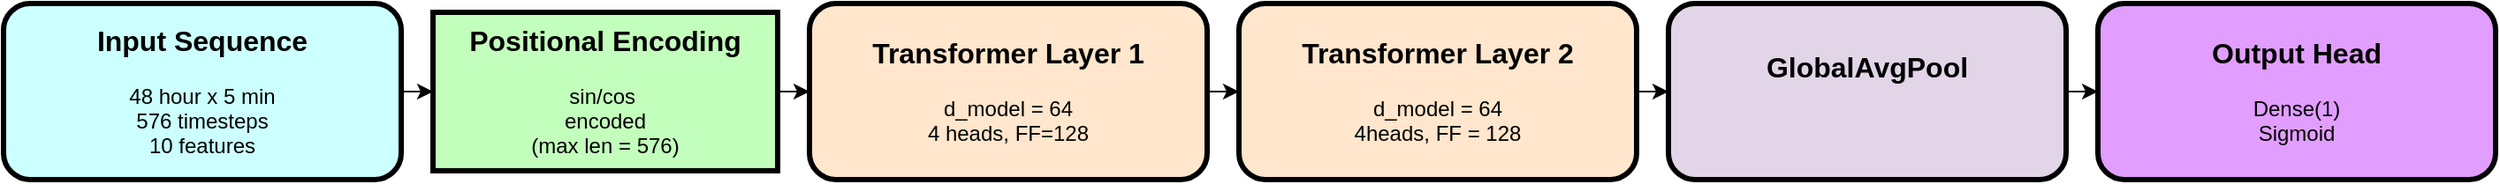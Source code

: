 <mxfile version="26.2.13">
  <diagram name="Page-1" id="ONSd2Q0hLFp4QAGwfnYK">
    <mxGraphModel dx="1467" dy="827" grid="1" gridSize="10" guides="1" tooltips="1" connect="1" arrows="1" fold="1" page="1" pageScale="1" pageWidth="1700" pageHeight="1100" math="0" shadow="0">
      <root>
        <mxCell id="0" />
        <mxCell id="1" parent="0" />
        <mxCell id="FIn_P8WRQHuXzULmEyFK-1" value="" style="edgeStyle=orthogonalEdgeStyle;rounded=0;orthogonalLoop=1;jettySize=auto;html=1;" edge="1" parent="1" source="FIn_P8WRQHuXzULmEyFK-2" target="FIn_P8WRQHuXzULmEyFK-4">
          <mxGeometry relative="1" as="geometry" />
        </mxCell>
        <mxCell id="FIn_P8WRQHuXzULmEyFK-2" value="&lt;b&gt;&lt;font style=&quot;font-size: 16px;&quot;&gt;Input Sequence&lt;/font&gt;&lt;/b&gt;&lt;div&gt;&lt;b&gt;&lt;br&gt;&lt;/b&gt;48 hour x 5 min&lt;div&gt;576 timesteps&lt;/div&gt;&lt;div&gt;10 features&lt;/div&gt;&lt;/div&gt;" style="rounded=1;whiteSpace=wrap;html=1;fillColor=#CCFFFF;strokeColor=default;strokeWidth=3;" vertex="1" parent="1">
          <mxGeometry x="20" y="352" width="225" height="100" as="geometry" />
        </mxCell>
        <mxCell id="FIn_P8WRQHuXzULmEyFK-3" value="" style="edgeStyle=orthogonalEdgeStyle;rounded=0;orthogonalLoop=1;jettySize=auto;html=1;" edge="1" parent="1" source="FIn_P8WRQHuXzULmEyFK-4" target="FIn_P8WRQHuXzULmEyFK-6">
          <mxGeometry relative="1" as="geometry" />
        </mxCell>
        <mxCell id="FIn_P8WRQHuXzULmEyFK-4" value="&lt;b&gt;&lt;font style=&quot;font-size: 16px;&quot;&gt;Positional Encoding&lt;br&gt;&lt;/font&gt;&lt;/b&gt;&lt;br&gt;sin/cos&amp;nbsp;&lt;div&gt;encoded&lt;br&gt;&lt;div&gt;(max len = 576)&lt;/div&gt;&lt;/div&gt;" style="rounded=0;whiteSpace=wrap;html=1;fillColor=#C3FFBC;strokeColor=light-dark(#000000, #446e2c);strokeWidth=3;" vertex="1" parent="1">
          <mxGeometry x="263" y="357" width="195" height="90" as="geometry" />
        </mxCell>
        <mxCell id="FIn_P8WRQHuXzULmEyFK-5" value="" style="edgeStyle=orthogonalEdgeStyle;rounded=0;orthogonalLoop=1;jettySize=auto;html=1;" edge="1" parent="1" source="FIn_P8WRQHuXzULmEyFK-6" target="FIn_P8WRQHuXzULmEyFK-8">
          <mxGeometry relative="1" as="geometry" />
        </mxCell>
        <mxCell id="FIn_P8WRQHuXzULmEyFK-6" value="&lt;span style=&quot;font-size: 16px;&quot;&gt;&lt;b&gt;Transformer Layer 1&lt;/b&gt;&lt;/span&gt;&lt;br&gt;&lt;div&gt;&lt;br&gt;&lt;/div&gt;&lt;div&gt;d_model = 64&lt;/div&gt;&lt;div&gt;4 heads, FF=128&lt;/div&gt;" style="rounded=1;whiteSpace=wrap;html=1;fillColor=#ffe6cc;strokeColor=light-dark(#000000, #446e2c);strokeWidth=3;" vertex="1" parent="1">
          <mxGeometry x="476" y="352" width="225" height="100" as="geometry" />
        </mxCell>
        <mxCell id="FIn_P8WRQHuXzULmEyFK-7" value="" style="edgeStyle=orthogonalEdgeStyle;rounded=0;orthogonalLoop=1;jettySize=auto;html=1;" edge="1" parent="1" source="FIn_P8WRQHuXzULmEyFK-8" target="FIn_P8WRQHuXzULmEyFK-10">
          <mxGeometry relative="1" as="geometry" />
        </mxCell>
        <mxCell id="FIn_P8WRQHuXzULmEyFK-8" value="&lt;span style=&quot;font-size: 16px;&quot;&gt;&lt;b&gt;Transformer Layer 2&lt;/b&gt;&lt;/span&gt;&lt;br&gt;&lt;div&gt;&lt;br&gt;&lt;/div&gt;&lt;div&gt;d_model = 64&lt;/div&gt;&lt;div&gt;4heads, FF = 128&lt;/div&gt;" style="rounded=1;whiteSpace=wrap;html=1;fillColor=#ffe6cc;strokeColor=#000000;strokeWidth=3;" vertex="1" parent="1">
          <mxGeometry x="719" y="352" width="225" height="100" as="geometry" />
        </mxCell>
        <mxCell id="FIn_P8WRQHuXzULmEyFK-9" value="" style="edgeStyle=orthogonalEdgeStyle;rounded=0;orthogonalLoop=1;jettySize=auto;html=1;" edge="1" parent="1" source="FIn_P8WRQHuXzULmEyFK-10" target="FIn_P8WRQHuXzULmEyFK-11">
          <mxGeometry relative="1" as="geometry" />
        </mxCell>
        <mxCell id="FIn_P8WRQHuXzULmEyFK-10" value="&lt;b&gt;&lt;font style=&quot;font-size: 16px;&quot;&gt;GlobalAvgPool&lt;/font&gt;&lt;/b&gt;&lt;div&gt;&lt;br&gt;&lt;div&gt;&lt;br&gt;&lt;/div&gt;&lt;/div&gt;" style="rounded=1;whiteSpace=wrap;html=1;fillColor=#e1d5e7;strokeColor=#000000;strokeWidth=3;" vertex="1" parent="1">
          <mxGeometry x="962" y="352" width="225" height="100" as="geometry" />
        </mxCell>
        <mxCell id="FIn_P8WRQHuXzULmEyFK-11" value="&lt;font style=&quot;font-size: 16px;&quot;&gt;&lt;b style=&quot;&quot;&gt;Output Head&lt;/b&gt;&lt;br&gt;&lt;/font&gt;&lt;div&gt;&lt;br&gt;&lt;/div&gt;&lt;div&gt;Dense(1)&lt;/div&gt;&lt;div&gt;Sigmoid&lt;/div&gt;" style="rounded=1;whiteSpace=wrap;html=1;fillColor=#E19EFF;strokeColor=#000000;strokeWidth=3;" vertex="1" parent="1">
          <mxGeometry x="1205" y="352" width="225" height="100" as="geometry" />
        </mxCell>
      </root>
    </mxGraphModel>
  </diagram>
</mxfile>
